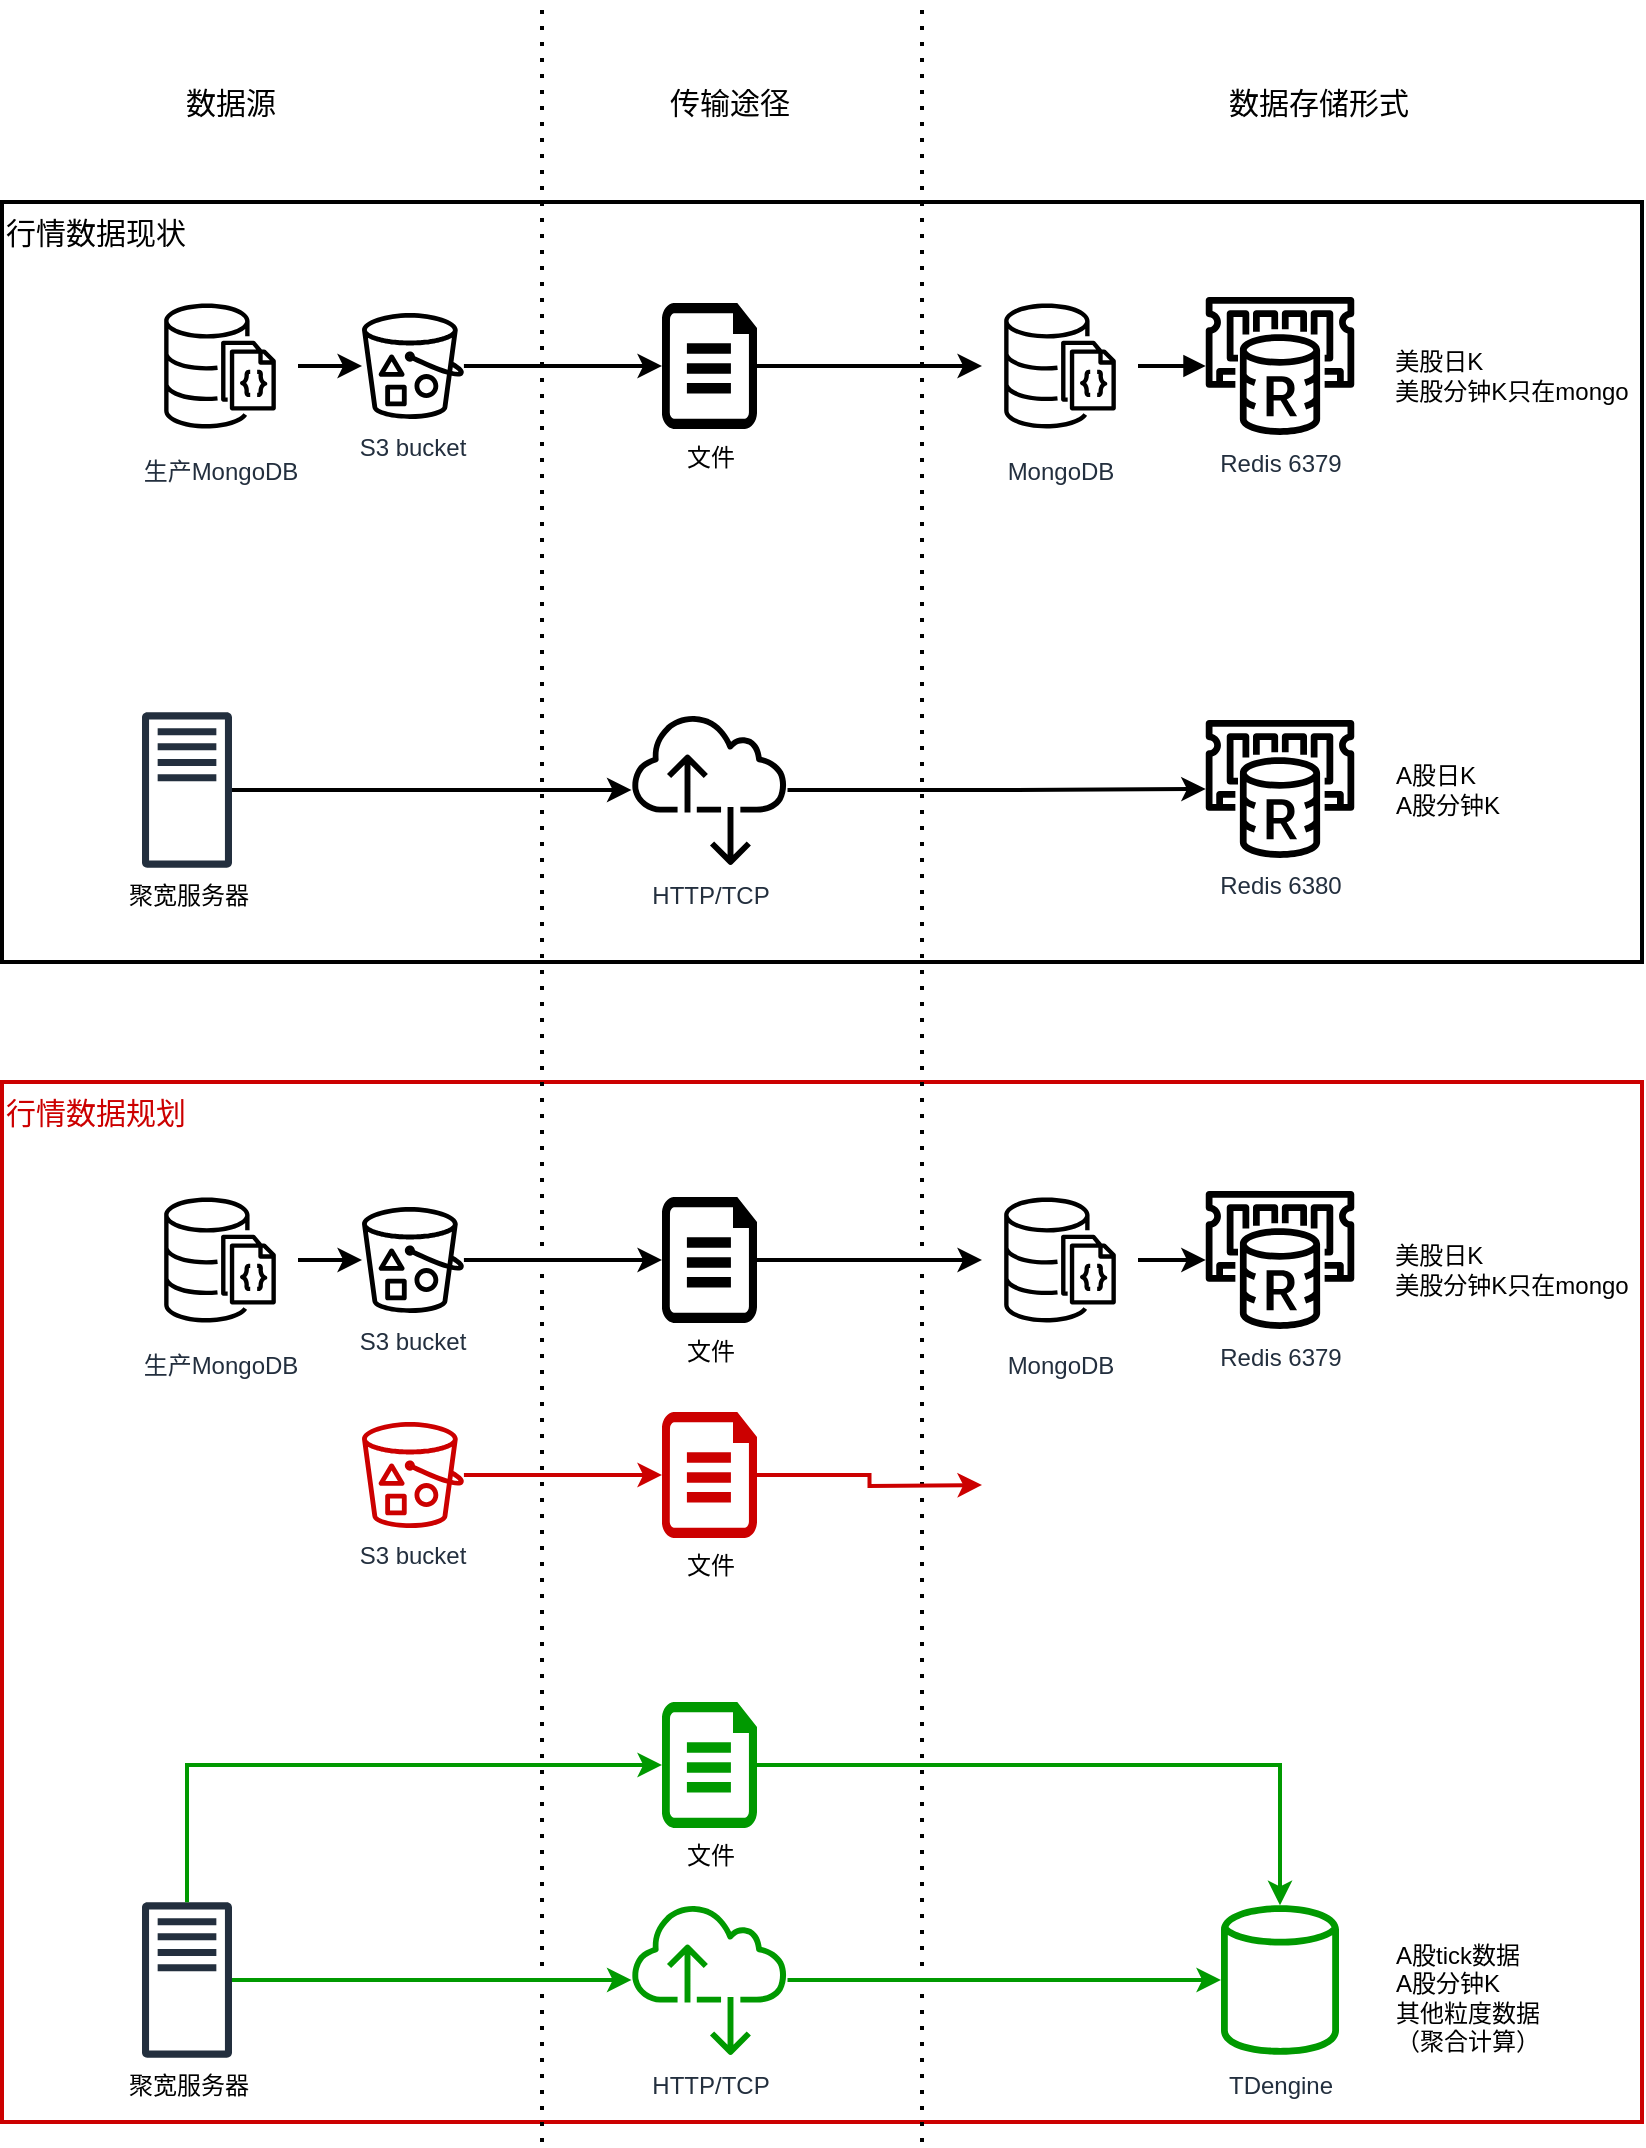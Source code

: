 <mxfile version="14.9.4" type="github">
  <diagram id="Ht1M8jgEwFfnCIfOTk4-" name="Page-1">
    <mxGraphModel dx="2595" dy="765" grid="1" gridSize="10" guides="1" tooltips="1" connect="1" arrows="1" fold="1" page="1" pageScale="1" pageWidth="1169" pageHeight="827" math="0" shadow="0">
      <root>
        <mxCell id="0" />
        <mxCell id="1" parent="0" />
        <mxCell id="AEKgtb4Vp1-JAAo2aNqw-44" value="&lt;div style=&quot;text-align: center&quot;&gt;&lt;span&gt;&lt;font face=&quot;helvetica&quot; style=&quot;font-size: 15px&quot; color=&quot;#cc0000&quot;&gt;行情数据规划&lt;/font&gt;&lt;/span&gt;&lt;/div&gt;" style="verticalAlign=top;fontStyle=0;fontColor=#232F3D;html=1;align=left;strokeWidth=2;strokeColor=#CC0000;" vertex="1" parent="1">
          <mxGeometry y="560" width="820" height="520" as="geometry" />
        </mxCell>
        <mxCell id="AEKgtb4Vp1-JAAo2aNqw-7" value="&lt;font style=&quot;font-size: 15px&quot; color=&quot;#000000&quot;&gt;行情数据现状&lt;/font&gt;" style="verticalAlign=top;fontStyle=0;fontColor=#232F3D;html=1;align=left;strokeWidth=2;" vertex="1" parent="1">
          <mxGeometry y="120" width="820" height="380" as="geometry" />
        </mxCell>
        <mxCell id="UEzPUAAOIrF-is8g5C7q-88" value="" style="edgeStyle=orthogonalEdgeStyle;rounded=0;orthogonalLoop=1;jettySize=auto;html=1;endArrow=open;endFill=0;strokeWidth=2;" parent="1" target="UEzPUAAOIrF-is8g5C7q-77" edge="1">
          <mxGeometry relative="1" as="geometry">
            <mxPoint x="168" y="179" as="sourcePoint" />
          </mxGeometry>
        </mxCell>
        <mxCell id="UEzPUAAOIrF-is8g5C7q-89" value="" style="edgeStyle=orthogonalEdgeStyle;rounded=0;orthogonalLoop=1;jettySize=auto;html=1;endArrow=open;endFill=0;strokeWidth=2;" parent="1" target="UEzPUAAOIrF-is8g5C7q-79" edge="1">
          <mxGeometry relative="1" as="geometry">
            <Array as="points">
              <mxPoint x="248" y="350" />
            </Array>
            <mxPoint x="247.5" y="217.925" as="sourcePoint" />
          </mxGeometry>
        </mxCell>
        <mxCell id="UEzPUAAOIrF-is8g5C7q-100" style="edgeStyle=orthogonalEdgeStyle;rounded=0;orthogonalLoop=1;jettySize=auto;html=1;endArrow=open;endFill=0;strokeWidth=2;" parent="1" source="UEzPUAAOIrF-is8g5C7q-86" edge="1">
          <mxGeometry relative="1" as="geometry">
            <mxPoint x="195" y="629.1" as="targetPoint" />
          </mxGeometry>
        </mxCell>
        <mxCell id="AEKgtb4Vp1-JAAo2aNqw-12" value="MongoDB" style="points=[[0,0,0],[0.25,0,0],[0.5,0,0],[0.75,0,0],[1,0,0],[0,1,0],[0.25,1,0],[0.5,1,0],[0.75,1,0],[1,1,0],[0,0.25,0],[0,0.5,0],[0,0.75,0],[1,0.25,0],[1,0.5,0],[1,0.75,0]];outlineConnect=0;fontColor=#232F3E;gradientDirection=north;dashed=0;verticalLabelPosition=bottom;verticalAlign=top;align=center;html=1;fontSize=12;fontStyle=0;aspect=fixed;shape=mxgraph.aws4.resourceIcon;resIcon=mxgraph.aws4.documentdb_with_mongodb_compatibility;gradientColor=#FFCCCC;fillColor=none;" vertex="1" parent="1">
          <mxGeometry x="490" y="163" width="78" height="78" as="geometry" />
        </mxCell>
        <mxCell id="AEKgtb4Vp1-JAAo2aNqw-17" value="Redis 6379" style="outlineConnect=0;fontColor=#232F3E;gradientColor=none;strokeColor=none;dashed=0;verticalLabelPosition=bottom;verticalAlign=top;align=center;html=1;fontSize=12;fontStyle=0;aspect=fixed;pointerEvents=1;shape=mxgraph.aws4.elasticache_for_redis;sketch=0;fillColor=#000000;" vertex="1" parent="1">
          <mxGeometry x="600" y="167.5" width="78" height="69" as="geometry" />
        </mxCell>
        <mxCell id="AEKgtb4Vp1-JAAo2aNqw-18" value="Redis 6380" style="outlineConnect=0;fontColor=#232F3E;gradientColor=none;dashed=0;verticalLabelPosition=bottom;verticalAlign=top;align=center;html=1;fontSize=12;fontStyle=0;aspect=fixed;pointerEvents=1;shape=mxgraph.aws4.elasticache_for_redis;sketch=0;fillColor=#000000;" vertex="1" parent="1">
          <mxGeometry x="600" y="379" width="78" height="69" as="geometry" />
        </mxCell>
        <mxCell id="AEKgtb4Vp1-JAAo2aNqw-27" value="" style="edgeStyle=orthogonalEdgeStyle;rounded=0;orthogonalLoop=1;jettySize=auto;html=1;fontColor=#000000;strokeWidth=2;" edge="1" parent="1" source="AEKgtb4Vp1-JAAo2aNqw-20" target="AEKgtb4Vp1-JAAo2aNqw-12">
          <mxGeometry relative="1" as="geometry" />
        </mxCell>
        <mxCell id="AEKgtb4Vp1-JAAo2aNqw-20" value="文件" style="verticalLabelPosition=bottom;html=1;verticalAlign=top;align=center;strokeColor=none;shape=mxgraph.azure.cloud_services_configuration_file;pointerEvents=1;sketch=0;fontColor=#000000;strokeWidth=1;fillColor=#000000;" vertex="1" parent="1">
          <mxGeometry x="330" y="170.5" width="47.5" height="63" as="geometry" />
        </mxCell>
        <mxCell id="AEKgtb4Vp1-JAAo2aNqw-21" value="" style="edgeStyle=orthogonalEdgeStyle;html=1;endArrow=block;elbow=vertical;startArrow=none;endFill=1;rounded=0;fontColor=#000000;strokeWidth=2;" edge="1" parent="1" source="AEKgtb4Vp1-JAAo2aNqw-12" target="AEKgtb4Vp1-JAAo2aNqw-17">
          <mxGeometry width="100" relative="1" as="geometry">
            <mxPoint x="420" y="320" as="sourcePoint" />
            <mxPoint x="520" y="320" as="targetPoint" />
          </mxGeometry>
        </mxCell>
        <mxCell id="AEKgtb4Vp1-JAAo2aNqw-28" value="" style="edgeStyle=orthogonalEdgeStyle;rounded=0;orthogonalLoop=1;jettySize=auto;html=1;fontColor=#000000;strokeWidth=2;" edge="1" parent="1" source="AEKgtb4Vp1-JAAo2aNqw-23" target="AEKgtb4Vp1-JAAo2aNqw-20">
          <mxGeometry relative="1" as="geometry" />
        </mxCell>
        <mxCell id="AEKgtb4Vp1-JAAo2aNqw-23" value="S3 bucket" style="outlineConnect=0;fontColor=#232F3E;gradientColor=none;strokeColor=none;dashed=0;verticalLabelPosition=bottom;verticalAlign=top;align=center;html=1;fontSize=12;fontStyle=0;aspect=fixed;pointerEvents=1;shape=mxgraph.aws4.bucket_with_objects;sketch=0;fillColor=#000000;" vertex="1" parent="1">
          <mxGeometry x="180" y="175.5" width="50.97" height="53" as="geometry" />
        </mxCell>
        <mxCell id="AEKgtb4Vp1-JAAo2aNqw-29" value="" style="edgeStyle=orthogonalEdgeStyle;rounded=0;orthogonalLoop=1;jettySize=auto;html=1;fontColor=#000000;strokeWidth=2;" edge="1" parent="1" source="AEKgtb4Vp1-JAAo2aNqw-25" target="AEKgtb4Vp1-JAAo2aNqw-23">
          <mxGeometry relative="1" as="geometry" />
        </mxCell>
        <mxCell id="AEKgtb4Vp1-JAAo2aNqw-25" value="生产MongoDB" style="points=[[0,0,0],[0.25,0,0],[0.5,0,0],[0.75,0,0],[1,0,0],[0,1,0],[0.25,1,0],[0.5,1,0],[0.75,1,0],[1,1,0],[0,0.25,0],[0,0.5,0],[0,0.75,0],[1,0.25,0],[1,0.5,0],[1,0.75,0]];outlineConnect=0;fontColor=#232F3E;gradientDirection=north;dashed=0;verticalLabelPosition=bottom;verticalAlign=top;align=center;html=1;fontSize=12;fontStyle=0;aspect=fixed;shape=mxgraph.aws4.resourceIcon;resIcon=mxgraph.aws4.documentdb_with_mongodb_compatibility;gradientColor=#FFCCCC;fillColor=none;" vertex="1" parent="1">
          <mxGeometry x="70" y="163" width="78" height="78" as="geometry" />
        </mxCell>
        <mxCell id="AEKgtb4Vp1-JAAo2aNqw-30" value="&lt;font color=&quot;#000000&quot;&gt;聚宽服务器&lt;/font&gt;" style="outlineConnect=0;fontColor=#232F3E;gradientColor=none;fillColor=#232F3E;strokeColor=none;dashed=0;verticalLabelPosition=bottom;verticalAlign=top;align=center;html=1;fontSize=12;fontStyle=0;aspect=fixed;pointerEvents=1;shape=mxgraph.aws4.traditional_server;sketch=0;" vertex="1" parent="1">
          <mxGeometry x="70" y="375" width="45" height="78" as="geometry" />
        </mxCell>
        <mxCell id="AEKgtb4Vp1-JAAo2aNqw-31" value="" style="edgeStyle=orthogonalEdgeStyle;rounded=0;orthogonalLoop=1;jettySize=auto;html=1;fontColor=#000000;strokeWidth=2;" edge="1" parent="1" source="AEKgtb4Vp1-JAAo2aNqw-30" target="AEKgtb4Vp1-JAAo2aNqw-34">
          <mxGeometry relative="1" as="geometry">
            <mxPoint x="200.97" y="212" as="sourcePoint" />
            <mxPoint x="260" y="212" as="targetPoint" />
          </mxGeometry>
        </mxCell>
        <mxCell id="AEKgtb4Vp1-JAAo2aNqw-32" value="&lt;div style=&quot;text-align: left&quot;&gt;&lt;span&gt;美股&lt;/span&gt;&lt;span&gt;日K&lt;br&gt;美股分钟K只在mongo&lt;/span&gt;&lt;/div&gt;" style="rounded=0;whiteSpace=wrap;html=1;sketch=0;fontColor=#000000;strokeWidth=1;gradientColor=#FFCCCC;fillColor=none;strokeColor=none;" vertex="1" parent="1">
          <mxGeometry x="695" y="175.5" width="120" height="63" as="geometry" />
        </mxCell>
        <mxCell id="AEKgtb4Vp1-JAAo2aNqw-33" value="&lt;div style=&quot;&quot;&gt;&lt;span&gt;A股&lt;/span&gt;&lt;span&gt;日K&lt;br&gt;A股分钟K&lt;/span&gt;&lt;/div&gt;" style="rounded=0;whiteSpace=wrap;html=1;sketch=0;fontColor=#000000;strokeWidth=1;gradientColor=#FFCCCC;fillColor=none;align=left;strokeColor=none;" vertex="1" parent="1">
          <mxGeometry x="695" y="384" width="90" height="60" as="geometry" />
        </mxCell>
        <mxCell id="AEKgtb4Vp1-JAAo2aNqw-34" value="HTTP/TCP" style="outlineConnect=0;fontColor=#232F3E;gradientColor=none;dashed=0;verticalLabelPosition=bottom;verticalAlign=top;align=center;html=1;fontSize=12;fontStyle=0;aspect=fixed;pointerEvents=1;shape=mxgraph.aws4.internet_alt2;sketch=0;fillColor=#000000;" vertex="1" parent="1">
          <mxGeometry x="314.75" y="375" width="78" height="78" as="geometry" />
        </mxCell>
        <mxCell id="AEKgtb4Vp1-JAAo2aNqw-37" value="" style="edgeStyle=orthogonalEdgeStyle;rounded=0;orthogonalLoop=1;jettySize=auto;html=1;fontColor=#000000;strokeWidth=2;" edge="1" parent="1" source="AEKgtb4Vp1-JAAo2aNqw-34" target="AEKgtb4Vp1-JAAo2aNqw-18">
          <mxGeometry relative="1" as="geometry">
            <mxPoint x="91.5" y="424.1" as="sourcePoint" />
            <mxPoint x="245" y="424.1" as="targetPoint" />
          </mxGeometry>
        </mxCell>
        <mxCell id="AEKgtb4Vp1-JAAo2aNqw-39" value="" style="endArrow=none;dashed=1;html=1;dashPattern=1 3;strokeWidth=2;fontColor=#000000;" edge="1" parent="1">
          <mxGeometry width="50" height="50" relative="1" as="geometry">
            <mxPoint x="460" y="1090" as="sourcePoint" />
            <mxPoint x="460" y="20" as="targetPoint" />
          </mxGeometry>
        </mxCell>
        <mxCell id="AEKgtb4Vp1-JAAo2aNqw-40" value="" style="endArrow=none;dashed=1;html=1;dashPattern=1 3;strokeWidth=2;fontColor=#000000;" edge="1" parent="1">
          <mxGeometry width="50" height="50" relative="1" as="geometry">
            <mxPoint x="270" y="1090" as="sourcePoint" />
            <mxPoint x="270" y="20" as="targetPoint" />
          </mxGeometry>
        </mxCell>
        <mxCell id="AEKgtb4Vp1-JAAo2aNqw-41" value="&lt;font style=&quot;font-size: 15px&quot;&gt;数据源&lt;/font&gt;" style="text;html=1;strokeColor=none;fillColor=none;align=center;verticalAlign=middle;whiteSpace=wrap;rounded=0;sketch=0;fontColor=#000000;" vertex="1" parent="1">
          <mxGeometry x="89" y="60" width="51" height="20" as="geometry" />
        </mxCell>
        <mxCell id="AEKgtb4Vp1-JAAo2aNqw-42" value="&lt;span style=&quot;font-size: 15px&quot;&gt;传输途径&lt;/span&gt;" style="text;html=1;strokeColor=none;fillColor=none;align=center;verticalAlign=middle;whiteSpace=wrap;rounded=0;sketch=0;fontColor=#000000;" vertex="1" parent="1">
          <mxGeometry x="330" y="60" width="68.25" height="20" as="geometry" />
        </mxCell>
        <mxCell id="AEKgtb4Vp1-JAAo2aNqw-43" value="&lt;span style=&quot;font-size: 15px&quot;&gt;数据存储形式&lt;/span&gt;" style="text;html=1;strokeColor=none;fillColor=none;align=center;verticalAlign=middle;whiteSpace=wrap;rounded=0;sketch=0;fontColor=#000000;" vertex="1" parent="1">
          <mxGeometry x="610" y="60" width="96.5" height="20" as="geometry" />
        </mxCell>
        <mxCell id="AEKgtb4Vp1-JAAo2aNqw-47" value="&lt;font color=&quot;#000000&quot;&gt;聚宽服务器&lt;/font&gt;" style="outlineConnect=0;fontColor=#232F3E;gradientColor=none;fillColor=#232F3E;strokeColor=none;dashed=0;verticalLabelPosition=bottom;verticalAlign=top;align=center;html=1;fontSize=12;fontStyle=0;aspect=fixed;pointerEvents=1;shape=mxgraph.aws4.traditional_server;sketch=0;" vertex="1" parent="1">
          <mxGeometry x="70" y="970" width="45" height="78" as="geometry" />
        </mxCell>
        <mxCell id="AEKgtb4Vp1-JAAo2aNqw-48" value="" style="edgeStyle=orthogonalEdgeStyle;rounded=0;orthogonalLoop=1;jettySize=auto;html=1;fontColor=#000000;strokeWidth=2;strokeColor=#009900;" edge="1" parent="1" source="AEKgtb4Vp1-JAAo2aNqw-47" target="AEKgtb4Vp1-JAAo2aNqw-50">
          <mxGeometry relative="1" as="geometry">
            <mxPoint x="200.97" y="771.5" as="sourcePoint" />
            <mxPoint x="260" y="771.5" as="targetPoint" />
          </mxGeometry>
        </mxCell>
        <mxCell id="AEKgtb4Vp1-JAAo2aNqw-50" value="HTTP/TCP" style="outlineConnect=0;fontColor=#232F3E;gradientColor=none;strokeColor=none;dashed=0;verticalLabelPosition=bottom;verticalAlign=top;align=center;html=1;fontSize=12;fontStyle=0;aspect=fixed;pointerEvents=1;shape=mxgraph.aws4.internet_alt2;sketch=0;fillColor=#009900;" vertex="1" parent="1">
          <mxGeometry x="314.75" y="970" width="78" height="78" as="geometry" />
        </mxCell>
        <mxCell id="AEKgtb4Vp1-JAAo2aNqw-51" value="" style="edgeStyle=orthogonalEdgeStyle;rounded=0;orthogonalLoop=1;jettySize=auto;html=1;fontColor=#000000;strokeWidth=2;strokeColor=#009900;" edge="1" parent="1" source="AEKgtb4Vp1-JAAo2aNqw-50" target="AEKgtb4Vp1-JAAo2aNqw-52">
          <mxGeometry relative="1" as="geometry">
            <mxPoint x="91.5" y="869.1" as="sourcePoint" />
            <mxPoint x="600" y="894.5" as="targetPoint" />
          </mxGeometry>
        </mxCell>
        <mxCell id="AEKgtb4Vp1-JAAo2aNqw-52" value="TDengine" style="outlineConnect=0;fontColor=#232F3E;gradientColor=none;strokeColor=none;dashed=0;verticalLabelPosition=bottom;verticalAlign=top;align=center;html=1;fontSize=12;fontStyle=0;aspect=fixed;pointerEvents=1;shape=mxgraph.aws4.generic_database;sketch=0;fillColor=#009900;" vertex="1" parent="1">
          <mxGeometry x="609.5" y="970" width="59" height="78" as="geometry" />
        </mxCell>
        <mxCell id="AEKgtb4Vp1-JAAo2aNqw-53" value="A股tick数据&lt;br&gt;A股分钟K&lt;br&gt;其他粒度数据（聚合计算）" style="rounded=0;whiteSpace=wrap;html=1;sketch=0;fontColor=#000000;strokeWidth=1;gradientColor=#FFCCCC;fillColor=none;align=left;strokeColor=none;" vertex="1" parent="1">
          <mxGeometry x="695" y="988" width="95" height="60" as="geometry" />
        </mxCell>
        <mxCell id="AEKgtb4Vp1-JAAo2aNqw-61" value="" style="edgeStyle=orthogonalEdgeStyle;rounded=0;orthogonalLoop=1;jettySize=auto;html=1;fontColor=#000000;strokeColor=#009900;strokeWidth=2;" edge="1" parent="1" source="AEKgtb4Vp1-JAAo2aNqw-56" target="AEKgtb4Vp1-JAAo2aNqw-52">
          <mxGeometry relative="1" as="geometry">
            <mxPoint x="575" y="900" as="targetPoint" />
          </mxGeometry>
        </mxCell>
        <mxCell id="AEKgtb4Vp1-JAAo2aNqw-56" value="文件" style="verticalLabelPosition=bottom;html=1;verticalAlign=top;align=center;strokeColor=none;shape=mxgraph.azure.cloud_services_configuration_file;pointerEvents=1;sketch=0;fontColor=#000000;strokeWidth=1;fillColor=#009900;" vertex="1" parent="1">
          <mxGeometry x="330" y="870" width="47.5" height="63" as="geometry" />
        </mxCell>
        <mxCell id="AEKgtb4Vp1-JAAo2aNqw-59" value="" style="edgeStyle=orthogonalEdgeStyle;rounded=0;orthogonalLoop=1;jettySize=auto;html=1;fontColor=#000000;strokeWidth=2;strokeColor=#009900;entryX=0;entryY=0.5;entryDx=0;entryDy=0;entryPerimeter=0;" edge="1" parent="1" source="AEKgtb4Vp1-JAAo2aNqw-47" target="AEKgtb4Vp1-JAAo2aNqw-56">
          <mxGeometry relative="1" as="geometry">
            <mxPoint x="125" y="1019.1" as="sourcePoint" />
            <mxPoint x="324.75" y="1019.1" as="targetPoint" />
            <Array as="points">
              <mxPoint x="93" y="902" />
            </Array>
          </mxGeometry>
        </mxCell>
        <mxCell id="AEKgtb4Vp1-JAAo2aNqw-71" value="" style="edgeStyle=orthogonalEdgeStyle;rounded=0;orthogonalLoop=1;jettySize=auto;html=1;fontColor=#000000;strokeColor=#000000;strokeWidth=2;" edge="1" parent="1" source="AEKgtb4Vp1-JAAo2aNqw-62" target="AEKgtb4Vp1-JAAo2aNqw-63">
          <mxGeometry relative="1" as="geometry" />
        </mxCell>
        <mxCell id="AEKgtb4Vp1-JAAo2aNqw-62" value="MongoDB" style="points=[[0,0,0],[0.25,0,0],[0.5,0,0],[0.75,0,0],[1,0,0],[0,1,0],[0.25,1,0],[0.5,1,0],[0.75,1,0],[1,1,0],[0,0.25,0],[0,0.5,0],[0,0.75,0],[1,0.25,0],[1,0.5,0],[1,0.75,0]];outlineConnect=0;fontColor=#232F3E;gradientDirection=north;dashed=0;verticalLabelPosition=bottom;verticalAlign=top;align=center;html=1;fontSize=12;fontStyle=0;aspect=fixed;shape=mxgraph.aws4.resourceIcon;resIcon=mxgraph.aws4.documentdb_with_mongodb_compatibility;gradientColor=#FFCCCC;fillColor=none;" vertex="1" parent="1">
          <mxGeometry x="490" y="610" width="78" height="78" as="geometry" />
        </mxCell>
        <mxCell id="AEKgtb4Vp1-JAAo2aNqw-63" value="Redis 6379" style="outlineConnect=0;fontColor=#232F3E;gradientColor=none;dashed=0;verticalLabelPosition=bottom;verticalAlign=top;align=center;html=1;fontSize=12;fontStyle=0;aspect=fixed;pointerEvents=1;shape=mxgraph.aws4.elasticache_for_redis;sketch=0;strokeColor=none;fillColor=#000000;" vertex="1" parent="1">
          <mxGeometry x="600" y="614.5" width="78" height="69" as="geometry" />
        </mxCell>
        <mxCell id="AEKgtb4Vp1-JAAo2aNqw-64" value="" style="edgeStyle=orthogonalEdgeStyle;rounded=0;orthogonalLoop=1;jettySize=auto;html=1;fontColor=#000000;strokeWidth=2;" edge="1" parent="1" source="AEKgtb4Vp1-JAAo2aNqw-65" target="AEKgtb4Vp1-JAAo2aNqw-62">
          <mxGeometry relative="1" as="geometry" />
        </mxCell>
        <mxCell id="AEKgtb4Vp1-JAAo2aNqw-65" value="文件" style="verticalLabelPosition=bottom;html=1;verticalAlign=top;align=center;shape=mxgraph.azure.cloud_services_configuration_file;pointerEvents=1;sketch=0;fontColor=#000000;strokeWidth=1;strokeColor=none;fillColor=#000000;" vertex="1" parent="1">
          <mxGeometry x="330" y="617.5" width="47.5" height="63" as="geometry" />
        </mxCell>
        <mxCell id="AEKgtb4Vp1-JAAo2aNqw-66" value="" style="edgeStyle=orthogonalEdgeStyle;rounded=0;orthogonalLoop=1;jettySize=auto;html=1;fontColor=#000000;strokeWidth=2;" edge="1" parent="1" source="AEKgtb4Vp1-JAAo2aNqw-67" target="AEKgtb4Vp1-JAAo2aNqw-65">
          <mxGeometry relative="1" as="geometry" />
        </mxCell>
        <mxCell id="AEKgtb4Vp1-JAAo2aNqw-67" value="S3 bucket" style="outlineConnect=0;fontColor=#232F3E;gradientColor=none;strokeColor=none;dashed=0;verticalLabelPosition=bottom;verticalAlign=top;align=center;html=1;fontSize=12;fontStyle=0;aspect=fixed;pointerEvents=1;shape=mxgraph.aws4.bucket_with_objects;sketch=0;fillColor=#000000;" vertex="1" parent="1">
          <mxGeometry x="180" y="622.5" width="50.97" height="53" as="geometry" />
        </mxCell>
        <mxCell id="AEKgtb4Vp1-JAAo2aNqw-68" value="" style="edgeStyle=orthogonalEdgeStyle;rounded=0;orthogonalLoop=1;jettySize=auto;html=1;fontColor=#000000;strokeWidth=2;" edge="1" parent="1" source="AEKgtb4Vp1-JAAo2aNqw-69" target="AEKgtb4Vp1-JAAo2aNqw-67">
          <mxGeometry relative="1" as="geometry" />
        </mxCell>
        <mxCell id="AEKgtb4Vp1-JAAo2aNqw-69" value="生产MongoDB" style="points=[[0,0,0],[0.25,0,0],[0.5,0,0],[0.75,0,0],[1,0,0],[0,1,0],[0.25,1,0],[0.5,1,0],[0.75,1,0],[1,1,0],[0,0.25,0],[0,0.5,0],[0,0.75,0],[1,0.25,0],[1,0.5,0],[1,0.75,0]];outlineConnect=0;fontColor=#232F3E;gradientDirection=north;dashed=0;verticalLabelPosition=bottom;verticalAlign=top;align=center;html=1;fontSize=12;fontStyle=0;aspect=fixed;shape=mxgraph.aws4.resourceIcon;resIcon=mxgraph.aws4.documentdb_with_mongodb_compatibility;gradientColor=#FFCCCC;fillColor=none;" vertex="1" parent="1">
          <mxGeometry x="70" y="610" width="78" height="78" as="geometry" />
        </mxCell>
        <mxCell id="AEKgtb4Vp1-JAAo2aNqw-70" value="&lt;div style=&quot;text-align: left&quot;&gt;&lt;span&gt;美股&lt;/span&gt;&lt;span&gt;日K&lt;br&gt;美股分钟K只在mongo&lt;/span&gt;&lt;/div&gt;" style="rounded=0;whiteSpace=wrap;html=1;sketch=0;fontColor=#000000;strokeWidth=1;gradientColor=#FFCCCC;fillColor=none;strokeColor=none;" vertex="1" parent="1">
          <mxGeometry x="695" y="622.5" width="120" height="63" as="geometry" />
        </mxCell>
        <mxCell id="AEKgtb4Vp1-JAAo2aNqw-72" value="S3 bucket" style="outlineConnect=0;fontColor=#232F3E;gradientColor=none;strokeColor=none;dashed=0;verticalLabelPosition=bottom;verticalAlign=top;align=center;html=1;fontSize=12;fontStyle=0;aspect=fixed;pointerEvents=1;shape=mxgraph.aws4.bucket_with_objects;sketch=0;fillColor=#CC0000;" vertex="1" parent="1">
          <mxGeometry x="180" y="730" width="50.97" height="53" as="geometry" />
        </mxCell>
        <mxCell id="AEKgtb4Vp1-JAAo2aNqw-73" value="" style="edgeStyle=orthogonalEdgeStyle;rounded=0;orthogonalLoop=1;jettySize=auto;html=1;fontColor=#000000;strokeWidth=2;strokeColor=#CC0000;" edge="1" parent="1" source="AEKgtb4Vp1-JAAo2aNqw-74">
          <mxGeometry relative="1" as="geometry">
            <mxPoint x="490" y="761.5" as="targetPoint" />
          </mxGeometry>
        </mxCell>
        <mxCell id="AEKgtb4Vp1-JAAo2aNqw-74" value="文件" style="verticalLabelPosition=bottom;html=1;verticalAlign=top;align=center;shape=mxgraph.azure.cloud_services_configuration_file;pointerEvents=1;sketch=0;fontColor=#000000;strokeWidth=1;strokeColor=none;fillColor=#CC0000;" vertex="1" parent="1">
          <mxGeometry x="330" y="725" width="47.5" height="63" as="geometry" />
        </mxCell>
        <mxCell id="AEKgtb4Vp1-JAAo2aNqw-75" value="" style="edgeStyle=orthogonalEdgeStyle;rounded=0;orthogonalLoop=1;jettySize=auto;html=1;fontColor=#000000;strokeWidth=2;strokeColor=#CC0000;" edge="1" parent="1" target="AEKgtb4Vp1-JAAo2aNqw-74" source="AEKgtb4Vp1-JAAo2aNqw-72">
          <mxGeometry relative="1" as="geometry">
            <mxPoint x="230.97" y="761.5" as="sourcePoint" />
          </mxGeometry>
        </mxCell>
      </root>
    </mxGraphModel>
  </diagram>
</mxfile>
